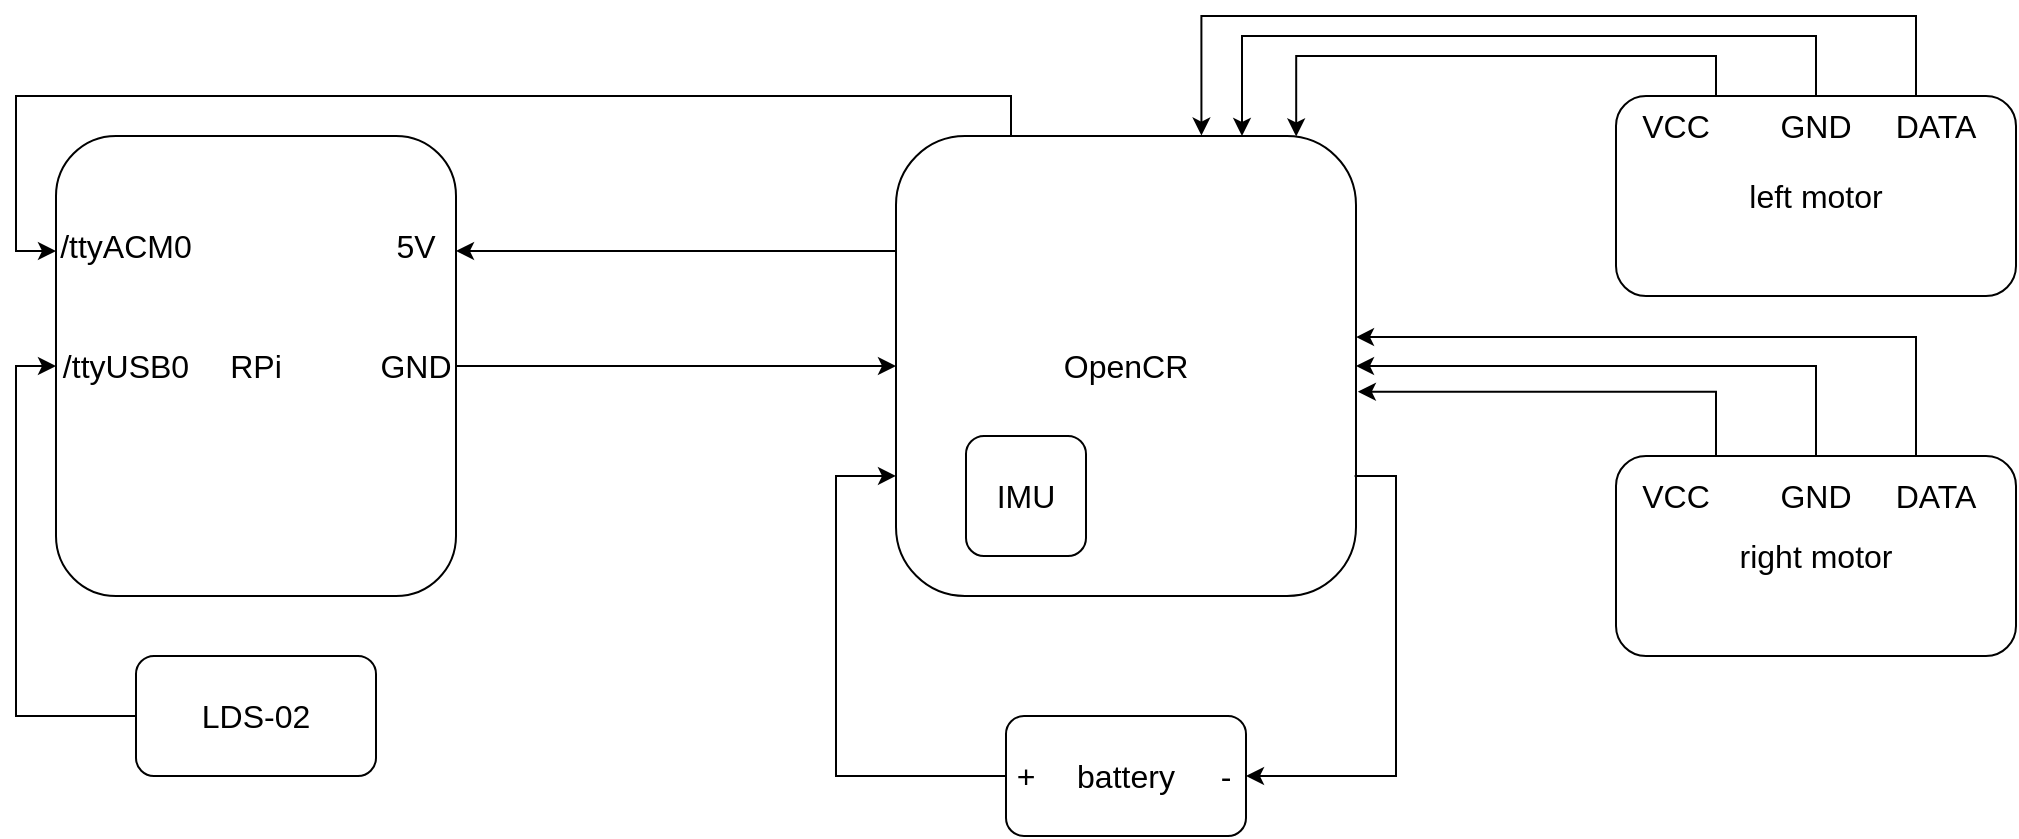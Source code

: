 <mxfile version="26.0.2">
  <diagram name="Page-1" id="499defHJZAqd_ex6sNVQ">
    <mxGraphModel dx="1500" dy="813" grid="1" gridSize="10" guides="1" tooltips="1" connect="1" arrows="1" fold="1" page="1" pageScale="1" pageWidth="850" pageHeight="1100" math="0" shadow="0">
      <root>
        <mxCell id="0" />
        <mxCell id="1" parent="0" />
        <mxCell id="xhhnCBoTpo0qKoJNSF-j-1" value="RPi" style="rounded=1;whiteSpace=wrap;html=1;fontSize=16;" vertex="1" parent="1">
          <mxGeometry x="140" y="130" width="200" height="230" as="geometry" />
        </mxCell>
        <mxCell id="xhhnCBoTpo0qKoJNSF-j-9" style="edgeStyle=orthogonalEdgeStyle;rounded=0;orthogonalLoop=1;jettySize=auto;html=1;exitX=0;exitY=0.5;exitDx=0;exitDy=0;entryX=1;entryY=0.5;entryDx=0;entryDy=0;startArrow=classic;startFill=1;endArrow=none;endFill=0;fontSize=16;" edge="1" parent="1" source="xhhnCBoTpo0qKoJNSF-j-2" target="xhhnCBoTpo0qKoJNSF-j-1">
          <mxGeometry relative="1" as="geometry" />
        </mxCell>
        <mxCell id="xhhnCBoTpo0qKoJNSF-j-15" style="edgeStyle=orthogonalEdgeStyle;rounded=0;orthogonalLoop=1;jettySize=auto;html=1;exitX=0.25;exitY=0;exitDx=0;exitDy=0;entryX=0;entryY=0.25;entryDx=0;entryDy=0;" edge="1" parent="1" source="xhhnCBoTpo0qKoJNSF-j-2" target="xhhnCBoTpo0qKoJNSF-j-1">
          <mxGeometry relative="1" as="geometry" />
        </mxCell>
        <mxCell id="xhhnCBoTpo0qKoJNSF-j-2" value="OpenCR" style="rounded=1;whiteSpace=wrap;html=1;fontSize=16;" vertex="1" parent="1">
          <mxGeometry x="560" y="130" width="230" height="230" as="geometry" />
        </mxCell>
        <mxCell id="xhhnCBoTpo0qKoJNSF-j-3" value="battery" style="rounded=1;whiteSpace=wrap;html=1;fontSize=16;" vertex="1" parent="1">
          <mxGeometry x="615" y="420" width="120" height="60" as="geometry" />
        </mxCell>
        <mxCell id="xhhnCBoTpo0qKoJNSF-j-4" value="" style="endArrow=classic;html=1;rounded=0;entryX=0;entryY=0.739;entryDx=0;entryDy=0;exitX=0;exitY=0.5;exitDx=0;exitDy=0;entryPerimeter=0;fontSize=16;" edge="1" parent="1" source="xhhnCBoTpo0qKoJNSF-j-3" target="xhhnCBoTpo0qKoJNSF-j-2">
          <mxGeometry width="50" height="50" relative="1" as="geometry">
            <mxPoint x="400" y="320" as="sourcePoint" />
            <mxPoint x="450" y="270" as="targetPoint" />
            <Array as="points">
              <mxPoint x="530" y="450" />
              <mxPoint x="530" y="300" />
            </Array>
          </mxGeometry>
        </mxCell>
        <mxCell id="xhhnCBoTpo0qKoJNSF-j-5" style="edgeStyle=orthogonalEdgeStyle;rounded=0;orthogonalLoop=1;jettySize=auto;html=1;exitX=1;exitY=0.5;exitDx=0;exitDy=0;entryX=0.997;entryY=0.739;entryDx=0;entryDy=0;entryPerimeter=0;endArrow=none;endFill=0;startArrow=classic;startFill=1;fontSize=16;" edge="1" parent="1" source="xhhnCBoTpo0qKoJNSF-j-3" target="xhhnCBoTpo0qKoJNSF-j-2">
          <mxGeometry relative="1" as="geometry">
            <Array as="points">
              <mxPoint x="810" y="450" />
              <mxPoint x="810" y="300" />
            </Array>
          </mxGeometry>
        </mxCell>
        <mxCell id="xhhnCBoTpo0qKoJNSF-j-6" value="+" style="text;html=1;align=center;verticalAlign=middle;whiteSpace=wrap;rounded=0;fontSize=16;" vertex="1" parent="1">
          <mxGeometry x="615" y="435" width="20" height="30" as="geometry" />
        </mxCell>
        <mxCell id="xhhnCBoTpo0qKoJNSF-j-7" value="-" style="text;html=1;align=center;verticalAlign=middle;whiteSpace=wrap;rounded=0;fontSize=16;" vertex="1" parent="1">
          <mxGeometry x="715" y="435" width="20" height="30" as="geometry" />
        </mxCell>
        <mxCell id="xhhnCBoTpo0qKoJNSF-j-8" value="" style="endArrow=classic;html=1;rounded=0;entryX=1;entryY=0.25;entryDx=0;entryDy=0;exitX=0;exitY=0.25;exitDx=0;exitDy=0;fontSize=16;" edge="1" parent="1" source="xhhnCBoTpo0qKoJNSF-j-2" target="xhhnCBoTpo0qKoJNSF-j-1">
          <mxGeometry width="50" height="50" relative="1" as="geometry">
            <mxPoint x="390" y="390" as="sourcePoint" />
            <mxPoint x="440" y="340" as="targetPoint" />
          </mxGeometry>
        </mxCell>
        <mxCell id="xhhnCBoTpo0qKoJNSF-j-10" value="5V" style="text;html=1;align=center;verticalAlign=middle;whiteSpace=wrap;rounded=0;fontSize=16;" vertex="1" parent="1">
          <mxGeometry x="300" y="170" width="40" height="30" as="geometry" />
        </mxCell>
        <mxCell id="xhhnCBoTpo0qKoJNSF-j-11" value="GND" style="text;html=1;align=center;verticalAlign=middle;whiteSpace=wrap;rounded=0;fontSize=16;" vertex="1" parent="1">
          <mxGeometry x="300" y="230" width="40" height="30" as="geometry" />
        </mxCell>
        <mxCell id="xhhnCBoTpo0qKoJNSF-j-13" style="edgeStyle=orthogonalEdgeStyle;rounded=0;orthogonalLoop=1;jettySize=auto;html=1;exitX=0;exitY=0.5;exitDx=0;exitDy=0;entryX=0;entryY=0.5;entryDx=0;entryDy=0;" edge="1" parent="1" source="xhhnCBoTpo0qKoJNSF-j-12" target="xhhnCBoTpo0qKoJNSF-j-1">
          <mxGeometry relative="1" as="geometry" />
        </mxCell>
        <mxCell id="xhhnCBoTpo0qKoJNSF-j-12" value="LDS-02" style="rounded=1;whiteSpace=wrap;html=1;fontSize=16;" vertex="1" parent="1">
          <mxGeometry x="180" y="390" width="120" height="60" as="geometry" />
        </mxCell>
        <mxCell id="xhhnCBoTpo0qKoJNSF-j-14" value="/ttyUSB0" style="text;html=1;align=center;verticalAlign=middle;whiteSpace=wrap;rounded=0;fontSize=16;" vertex="1" parent="1">
          <mxGeometry x="140" y="230" width="70" height="30" as="geometry" />
        </mxCell>
        <mxCell id="xhhnCBoTpo0qKoJNSF-j-16" value="/ttyACM0" style="text;html=1;align=center;verticalAlign=middle;whiteSpace=wrap;rounded=0;fontSize=16;" vertex="1" parent="1">
          <mxGeometry x="140" y="170" width="70" height="30" as="geometry" />
        </mxCell>
        <mxCell id="xhhnCBoTpo0qKoJNSF-j-17" value="IMU" style="rounded=1;whiteSpace=wrap;html=1;fontSize=16;" vertex="1" parent="1">
          <mxGeometry x="595" y="280" width="60" height="60" as="geometry" />
        </mxCell>
        <mxCell id="xhhnCBoTpo0qKoJNSF-j-20" style="edgeStyle=orthogonalEdgeStyle;rounded=0;orthogonalLoop=1;jettySize=auto;html=1;exitX=0.25;exitY=0;exitDx=0;exitDy=0;entryX=0.87;entryY=0.001;entryDx=0;entryDy=0;entryPerimeter=0;" edge="1" parent="1" source="xhhnCBoTpo0qKoJNSF-j-18" target="xhhnCBoTpo0qKoJNSF-j-2">
          <mxGeometry relative="1" as="geometry">
            <Array as="points">
              <mxPoint x="970" y="90" />
              <mxPoint x="760" y="90" />
            </Array>
          </mxGeometry>
        </mxCell>
        <mxCell id="xhhnCBoTpo0qKoJNSF-j-18" value="left motor" style="rounded=1;whiteSpace=wrap;html=1;fontSize=16;" vertex="1" parent="1">
          <mxGeometry x="920" y="110" width="200" height="100" as="geometry" />
        </mxCell>
        <mxCell id="xhhnCBoTpo0qKoJNSF-j-29" style="edgeStyle=orthogonalEdgeStyle;rounded=0;orthogonalLoop=1;jettySize=auto;html=1;exitX=0.25;exitY=0;exitDx=0;exitDy=0;entryX=1.004;entryY=0.556;entryDx=0;entryDy=0;entryPerimeter=0;" edge="1" parent="1" source="xhhnCBoTpo0qKoJNSF-j-19" target="xhhnCBoTpo0qKoJNSF-j-2">
          <mxGeometry relative="1" as="geometry" />
        </mxCell>
        <mxCell id="xhhnCBoTpo0qKoJNSF-j-19" value="right motor" style="rounded=1;whiteSpace=wrap;html=1;fontSize=16;" vertex="1" parent="1">
          <mxGeometry x="920" y="290" width="200" height="100" as="geometry" />
        </mxCell>
        <mxCell id="xhhnCBoTpo0qKoJNSF-j-21" style="edgeStyle=orthogonalEdgeStyle;rounded=0;orthogonalLoop=1;jettySize=auto;html=1;exitX=0.5;exitY=0;exitDx=0;exitDy=0;entryX=0.75;entryY=0;entryDx=0;entryDy=0;" edge="1" parent="1" source="xhhnCBoTpo0qKoJNSF-j-18" target="xhhnCBoTpo0qKoJNSF-j-2">
          <mxGeometry relative="1" as="geometry">
            <mxPoint x="820" y="120" as="targetPoint" />
            <Array as="points">
              <mxPoint x="1020" y="80" />
              <mxPoint x="733" y="80" />
              <mxPoint x="733" y="130" />
            </Array>
          </mxGeometry>
        </mxCell>
        <mxCell id="xhhnCBoTpo0qKoJNSF-j-22" style="edgeStyle=orthogonalEdgeStyle;rounded=0;orthogonalLoop=1;jettySize=auto;html=1;exitX=0.75;exitY=0;exitDx=0;exitDy=0;entryX=0.664;entryY=-0.001;entryDx=0;entryDy=0;entryPerimeter=0;" edge="1" parent="1" source="xhhnCBoTpo0qKoJNSF-j-18" target="xhhnCBoTpo0qKoJNSF-j-2">
          <mxGeometry relative="1" as="geometry">
            <Array as="points">
              <mxPoint x="1070" y="70" />
              <mxPoint x="713" y="70" />
            </Array>
          </mxGeometry>
        </mxCell>
        <mxCell id="xhhnCBoTpo0qKoJNSF-j-23" value="VCC" style="text;html=1;align=center;verticalAlign=middle;whiteSpace=wrap;rounded=0;fontSize=16;" vertex="1" parent="1">
          <mxGeometry x="930" y="110" width="40" height="30" as="geometry" />
        </mxCell>
        <mxCell id="xhhnCBoTpo0qKoJNSF-j-24" value="GND" style="text;html=1;align=center;verticalAlign=middle;whiteSpace=wrap;rounded=0;fontSize=16;" vertex="1" parent="1">
          <mxGeometry x="1000" y="295" width="40" height="30" as="geometry" />
        </mxCell>
        <mxCell id="xhhnCBoTpo0qKoJNSF-j-25" value="GND" style="text;html=1;align=center;verticalAlign=middle;whiteSpace=wrap;rounded=0;fontSize=16;" vertex="1" parent="1">
          <mxGeometry x="1000" y="110" width="40" height="30" as="geometry" />
        </mxCell>
        <mxCell id="xhhnCBoTpo0qKoJNSF-j-26" value="DATA" style="text;html=1;align=center;verticalAlign=middle;whiteSpace=wrap;rounded=0;fontSize=16;" vertex="1" parent="1">
          <mxGeometry x="1060" y="110" width="40" height="30" as="geometry" />
        </mxCell>
        <mxCell id="xhhnCBoTpo0qKoJNSF-j-27" value="VCC" style="text;html=1;align=center;verticalAlign=middle;whiteSpace=wrap;rounded=0;fontSize=16;" vertex="1" parent="1">
          <mxGeometry x="930" y="295" width="40" height="30" as="geometry" />
        </mxCell>
        <mxCell id="xhhnCBoTpo0qKoJNSF-j-28" value="DATA" style="text;html=1;align=center;verticalAlign=middle;whiteSpace=wrap;rounded=0;fontSize=16;" vertex="1" parent="1">
          <mxGeometry x="1060" y="295" width="40" height="30" as="geometry" />
        </mxCell>
        <mxCell id="xhhnCBoTpo0qKoJNSF-j-30" style="edgeStyle=orthogonalEdgeStyle;rounded=0;orthogonalLoop=1;jettySize=auto;html=1;exitX=0.5;exitY=0;exitDx=0;exitDy=0;entryX=1;entryY=0.5;entryDx=0;entryDy=0;" edge="1" parent="1" source="xhhnCBoTpo0qKoJNSF-j-19" target="xhhnCBoTpo0qKoJNSF-j-2">
          <mxGeometry relative="1" as="geometry" />
        </mxCell>
        <mxCell id="xhhnCBoTpo0qKoJNSF-j-31" style="edgeStyle=orthogonalEdgeStyle;rounded=0;orthogonalLoop=1;jettySize=auto;html=1;exitX=0.75;exitY=0;exitDx=0;exitDy=0;entryX=1;entryY=0.437;entryDx=0;entryDy=0;entryPerimeter=0;" edge="1" parent="1" source="xhhnCBoTpo0qKoJNSF-j-19" target="xhhnCBoTpo0qKoJNSF-j-2">
          <mxGeometry relative="1" as="geometry" />
        </mxCell>
      </root>
    </mxGraphModel>
  </diagram>
</mxfile>
